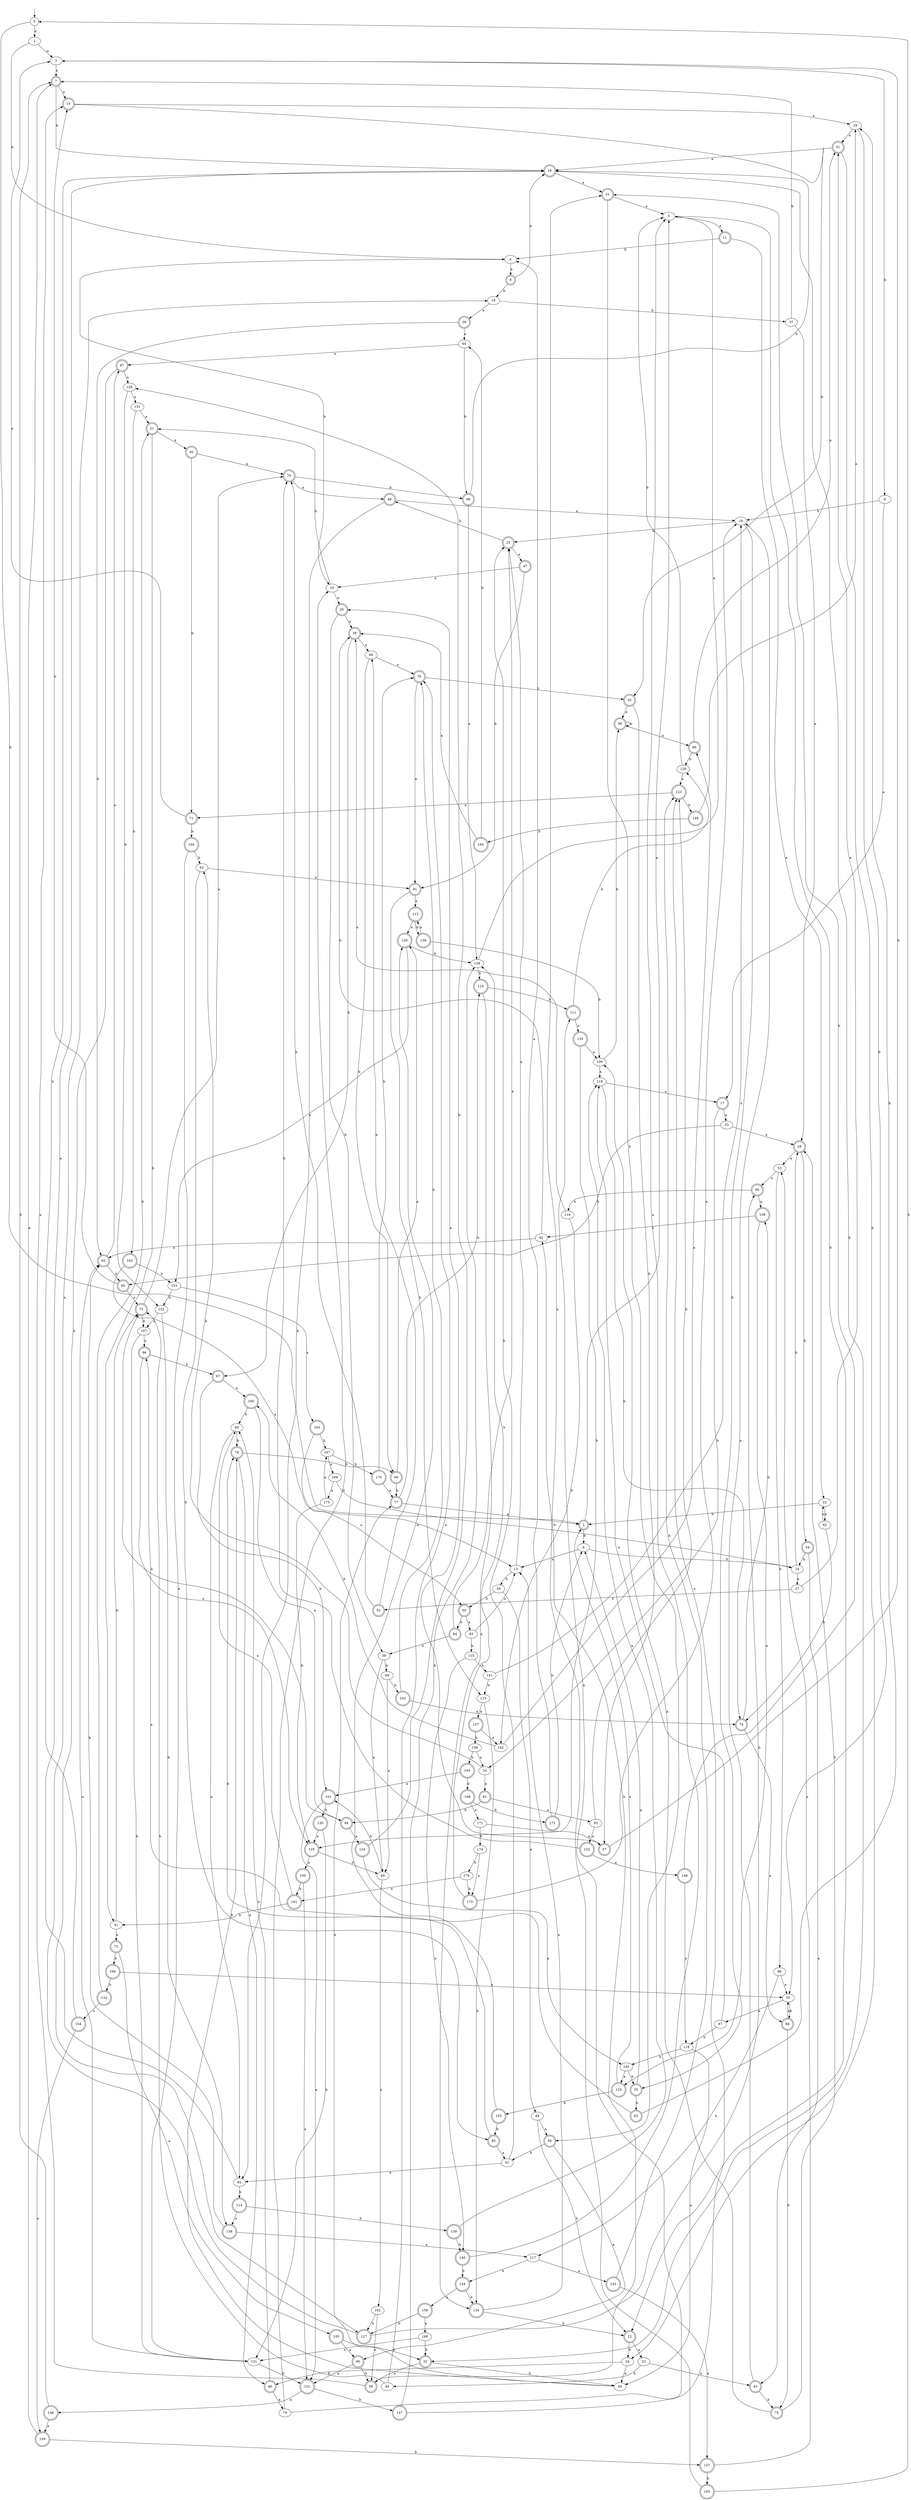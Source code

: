 digraph RandomDFA {
  __start0 [label="", shape=none];
  __start0 -> 0 [label=""];
  0 [shape=circle]
  0 -> 1 [label="a"]
  0 -> 2 [label="b"]
  1
  1 -> 3 [label="a"]
  1 -> 4 [label="b"]
  2 [shape=doublecircle]
  2 -> 5 [label="a"]
  2 -> 6 [label="b"]
  3
  3 -> 7 [label="a"]
  3 -> 8 [label="b"]
  4
  4 -> 9 [label="a"]
  4 -> 10 [label="b"]
  5
  5 -> 11 [label="a"]
  5 -> 12 [label="b"]
  6
  6 -> 13 [label="a"]
  6 -> 14 [label="b"]
  7 [shape=doublecircle]
  7 -> 15 [label="a"]
  7 -> 16 [label="b"]
  8
  8 -> 17 [label="a"]
  8 -> 18 [label="b"]
  9 [shape=doublecircle]
  9 -> 16 [label="a"]
  9 -> 19 [label="b"]
  10
  10 -> 20 [label="a"]
  10 -> 21 [label="b"]
  11 [shape=doublecircle]
  11 -> 22 [label="a"]
  11 -> 4 [label="b"]
  12 [shape=doublecircle]
  12 -> 23 [label="a"]
  12 -> 24 [label="b"]
  13
  13 -> 25 [label="a"]
  13 -> 26 [label="b"]
  14
  14 -> 27 [label="a"]
  14 -> 28 [label="b"]
  15 [shape=doublecircle]
  15 -> 29 [label="a"]
  15 -> 30 [label="b"]
  16 [shape=doublecircle]
  16 -> 31 [label="a"]
  16 -> 32 [label="b"]
  17 [shape=doublecircle]
  17 -> 33 [label="a"]
  17 -> 34 [label="b"]
  18
  18 -> 25 [label="a"]
  18 -> 35 [label="b"]
  19
  19 -> 36 [label="a"]
  19 -> 37 [label="b"]
  20 [shape=doublecircle]
  20 -> 38 [label="a"]
  20 -> 39 [label="b"]
  21 [shape=doublecircle]
  21 -> 40 [label="a"]
  21 -> 41 [label="b"]
  22
  22 -> 42 [label="a"]
  22 -> 2 [label="b"]
  23
  23 -> 43 [label="a"]
  23 -> 44 [label="b"]
  24
  24 -> 45 [label="a"]
  24 -> 46 [label="b"]
  25 [shape=doublecircle]
  25 -> 47 [label="a"]
  25 -> 48 [label="b"]
  26
  26 -> 49 [label="a"]
  26 -> 50 [label="b"]
  27
  27 -> 51 [label="a"]
  27 -> 52 [label="b"]
  28 [shape=doublecircle]
  28 -> 53 [label="a"]
  28 -> 54 [label="b"]
  29
  29 -> 51 [label="a"]
  29 -> 55 [label="b"]
  30 [shape=doublecircle]
  30 -> 56 [label="a"]
  30 -> 57 [label="b"]
  31 [shape=doublecircle]
  31 -> 5 [label="a"]
  31 -> 58 [label="b"]
  32 [shape=doublecircle]
  32 -> 59 [label="a"]
  32 -> 45 [label="b"]
  33
  33 -> 28 [label="a"]
  33 -> 60 [label="b"]
  34
  34 -> 61 [label="a"]
  34 -> 62 [label="b"]
  35 [shape=doublecircle]
  35 -> 6 [label="a"]
  35 -> 63 [label="b"]
  36 [shape=doublecircle]
  36 -> 64 [label="a"]
  36 -> 65 [label="b"]
  37
  37 -> 28 [label="a"]
  37 -> 7 [label="b"]
  38 [shape=doublecircle]
  38 -> 66 [label="a"]
  38 -> 67 [label="b"]
  39
  39 -> 68 [label="a"]
  39 -> 69 [label="b"]
  40 [shape=doublecircle]
  40 -> 70 [label="a"]
  40 -> 71 [label="b"]
  41
  41 -> 72 [label="a"]
  41 -> 73 [label="b"]
  42
  42 -> 22 [label="a"]
  42 -> 74 [label="b"]
  43 [shape=doublecircle]
  43 -> 18 [label="a"]
  43 -> 75 [label="b"]
  44
  44 -> 76 [label="a"]
  44 -> 73 [label="b"]
  45
  45 -> 77 [label="a"]
  45 -> 78 [label="b"]
  46 [shape=doublecircle]
  46 -> 79 [label="a"]
  46 -> 80 [label="b"]
  47 [shape=doublecircle]
  47 -> 10 [label="a"]
  47 -> 81 [label="b"]
  48 [shape=doublecircle]
  48 -> 18 [label="a"]
  48 -> 82 [label="b"]
  49
  49 -> 58 [label="a"]
  49 -> 12 [label="b"]
  50 [shape=doublecircle]
  50 -> 83 [label="a"]
  50 -> 84 [label="b"]
  51 [shape=doublecircle]
  51 -> 16 [label="a"]
  51 -> 24 [label="b"]
  52 [shape=doublecircle]
  52 -> 66 [label="a"]
  52 -> 70 [label="b"]
  53
  53 -> 85 [label="a"]
  53 -> 86 [label="b"]
  54 [shape=doublecircle]
  54 -> 43 [label="a"]
  54 -> 14 [label="b"]
  55
  55 -> 87 [label="a"]
  55 -> 88 [label="b"]
  56 [shape=doublecircle]
  56 -> 89 [label="a"]
  56 -> 56 [label="b"]
  57 [shape=doublecircle]
  57 -> 20 [label="a"]
  57 -> 3 [label="b"]
  58 [shape=doublecircle]
  58 -> 90 [label="a"]
  58 -> 91 [label="b"]
  59 [shape=doublecircle]
  59 -> 15 [label="a"]
  59 -> 92 [label="b"]
  60 [shape=doublecircle]
  60 -> 73 [label="a"]
  60 -> 15 [label="b"]
  61 [shape=doublecircle]
  61 -> 93 [label="a"]
  61 -> 94 [label="b"]
  62
  62 -> 81 [label="a"]
  62 -> 95 [label="b"]
  63 [shape=doublecircle]
  63 -> 96 [label="a"]
  63 -> 29 [label="b"]
  64
  64 -> 97 [label="a"]
  64 -> 98 [label="b"]
  65 [shape=doublecircle]
  65 -> 97 [label="a"]
  65 -> 60 [label="b"]
  66
  66 -> 76 [label="a"]
  66 -> 99 [label="b"]
  67 [shape=doublecircle]
  67 -> 100 [label="a"]
  67 -> 101 [label="b"]
  68
  68 -> 102 [label="a"]
  68 -> 101 [label="b"]
  69
  69 -> 68 [label="a"]
  69 -> 103 [label="b"]
  70 [shape=doublecircle]
  70 -> 48 [label="a"]
  70 -> 98 [label="b"]
  71 [shape=doublecircle]
  71 -> 3 [label="a"]
  71 -> 104 [label="b"]
  72 [shape=doublecircle]
  72 -> 105 [label="a"]
  72 -> 106 [label="b"]
  73 [shape=doublecircle]
  73 -> 70 [label="a"]
  73 -> 107 [label="b"]
  74 [shape=doublecircle]
  74 -> 88 [label="a"]
  74 -> 108 [label="b"]
  75 [shape=doublecircle]
  75 -> 109 [label="a"]
  75 -> 28 [label="b"]
  76 [shape=doublecircle]
  76 -> 81 [label="a"]
  76 -> 30 [label="b"]
  77 [shape=doublecircle]
  77 -> 2 [label="a"]
  77 -> 110 [label="b"]
  78 [shape=doublecircle]
  78 -> 46 [label="a"]
  78 -> 99 [label="b"]
  79
  79 -> 111 [label="a"]
  79 -> 10 [label="b"]
  80
  80 -> 82 [label="a"]
  80 -> 78 [label="b"]
  81 [shape=doublecircle]
  81 -> 112 [label="a"]
  81 -> 113 [label="b"]
  82
  82 -> 16 [label="a"]
  82 -> 114 [label="b"]
  83
  83 -> 13 [label="a"]
  83 -> 115 [label="b"]
  84 [shape=doublecircle]
  84 -> 25 [label="a"]
  84 -> 39 [label="b"]
  85 [shape=doublecircle]
  85 -> 108 [label="a"]
  85 -> 116 [label="b"]
  86
  86 -> 55 [label="a"]
  86 -> 117 [label="b"]
  87
  87 -> 118 [label="a"]
  87 -> 119 [label="b"]
  88 [shape=doublecircle]
  88 -> 55 [label="a"]
  88 -> 75 [label="b"]
  89 [shape=doublecircle]
  89 -> 51 [label="a"]
  89 -> 120 [label="b"]
  90 [shape=doublecircle]
  90 -> 121 [label="a"]
  90 -> 59 [label="b"]
  91
  91 -> 82 [label="a"]
  91 -> 25 [label="b"]
  92
  92 -> 65 [label="a"]
  92 -> 38 [label="b"]
  93
  93 -> 122 [label="a"]
  93 -> 123 [label="b"]
  94 [shape=doublecircle]
  94 -> 124 [label="a"]
  94 -> 73 [label="b"]
  95 [shape=doublecircle]
  95 -> 91 [label="a"]
  95 -> 78 [label="b"]
  96 [shape=doublecircle]
  96 -> 125 [label="a"]
  96 -> 67 [label="b"]
  97 [shape=doublecircle]
  97 -> 126 [label="a"]
  97 -> 127 [label="b"]
  98 [shape=doublecircle]
  98 -> 128 [label="a"]
  98 -> 16 [label="b"]
  99 [shape=doublecircle]
  99 -> 129 [label="a"]
  99 -> 77 [label="b"]
  100 [shape=doublecircle]
  100 -> 94 [label="a"]
  100 -> 80 [label="b"]
  101 [shape=doublecircle]
  101 -> 121 [label="a"]
  101 -> 130 [label="b"]
  102
  102 -> 59 [label="a"]
  102 -> 127 [label="b"]
  103 [shape=doublecircle]
  103 -> 74 [label="a"]
  103 -> 76 [label="b"]
  104 [shape=doublecircle]
  104 -> 131 [label="a"]
  104 -> 62 [label="b"]
  105 [shape=doublecircle]
  105 -> 90 [label="a"]
  105 -> 32 [label="b"]
  106 [shape=doublecircle]
  106 -> 55 [label="a"]
  106 -> 132 [label="b"]
  107
  107 -> 96 [label="a"]
  107 -> 131 [label="b"]
  108 [shape=doublecircle]
  108 -> 133 [label="a"]
  108 -> 92 [label="b"]
  109
  109 -> 118 [label="a"]
  109 -> 56 [label="b"]
  110 [shape=doublecircle]
  110 -> 134 [label="a"]
  110 -> 111 [label="b"]
  111 [shape=doublecircle]
  111 -> 135 [label="a"]
  111 -> 120 [label="b"]
  112 [shape=doublecircle]
  112 -> 129 [label="a"]
  112 -> 136 [label="b"]
  113
  113 -> 137 [label="a"]
  113 -> 134 [label="b"]
  114 [shape=doublecircle]
  114 -> 138 [label="a"]
  114 -> 139 [label="b"]
  115
  115 -> 140 [label="a"]
  115 -> 141 [label="b"]
  116
  116 -> 38 [label="a"]
  116 -> 142 [label="b"]
  117
  117 -> 143 [label="a"]
  117 -> 144 [label="b"]
  118
  118 -> 17 [label="a"]
  118 -> 74 [label="b"]
  119
  119 -> 45 [label="a"]
  119 -> 145 [label="b"]
  120
  120 -> 123 [label="a"]
  120 -> 5 [label="b"]
  121 [shape=doublecircle]
  121 -> 146 [label="a"]
  121 -> 147 [label="b"]
  122 [shape=doublecircle]
  122 -> 148 [label="a"]
  122 -> 70 [label="b"]
  123 [shape=doublecircle]
  123 -> 71 [label="a"]
  123 -> 149 [label="b"]
  124 [shape=doublecircle]
  124 -> 145 [label="a"]
  124 -> 126 [label="b"]
  125 [shape=doublecircle]
  125 -> 150 [label="a"]
  125 -> 68 [label="b"]
  126
  126 -> 151 [label="a"]
  126 -> 152 [label="b"]
  127 [shape=doublecircle]
  127 -> 19 [label="a"]
  127 -> 85 [label="b"]
  128
  128 -> 5 [label="a"]
  128 -> 110 [label="b"]
  129 [shape=doublecircle]
  129 -> 153 [label="a"]
  129 -> 128 [label="b"]
  130 [shape=doublecircle]
  130 -> 125 [label="a"]
  130 -> 131 [label="b"]
  131
  131 -> 65 [label="a"]
  131 -> 121 [label="b"]
  132 [shape=doublecircle]
  132 -> 154 [label="a"]
  132 -> 21 [label="b"]
  133 [shape=doublecircle]
  133 -> 2 [label="a"]
  133 -> 155 [label="b"]
  134 [shape=doublecircle]
  134 -> 13 [label="a"]
  134 -> 12 [label="b"]
  135 [shape=doublecircle]
  135 -> 109 [label="a"]
  135 -> 125 [label="b"]
  136 [shape=doublecircle]
  136 -> 112 [label="a"]
  136 -> 109 [label="b"]
  137 [shape=doublecircle]
  137 -> 142 [label="a"]
  137 -> 156 [label="b"]
  138 [shape=doublecircle]
  138 -> 117 [label="a"]
  138 -> 65 [label="b"]
  139 [shape=doublecircle]
  139 -> 118 [label="a"]
  139 -> 140 [label="b"]
  140 [shape=doublecircle]
  140 -> 5 [label="a"]
  140 -> 144 [label="b"]
  141
  141 -> 18 [label="a"]
  141 -> 113 [label="b"]
  142
  142 -> 89 [label="a"]
  142 -> 100 [label="b"]
  143 [shape=doublecircle]
  143 -> 157 [label="a"]
  143 -> 123 [label="b"]
  144 [shape=doublecircle]
  144 -> 158 [label="a"]
  144 -> 134 [label="b"]
  145
  145 -> 133 [label="a"]
  145 -> 35 [label="b"]
  146 [shape=doublecircle]
  146 -> 159 [label="a"]
  146 -> 7 [label="b"]
  147 [shape=doublecircle]
  147 -> 123 [label="a"]
  147 -> 128 [label="b"]
  148 [shape=doublecircle]
  148 -> 119 [label="a"]
  148 -> 31 [label="b"]
  149 [shape=doublecircle]
  149 -> 29 [label="a"]
  149 -> 160 [label="b"]
  150 [shape=doublecircle]
  150 -> 121 [label="a"]
  150 -> 161 [label="b"]
  151
  151 -> 21 [label="a"]
  151 -> 162 [label="b"]
  152
  152 -> 107 [label="a"]
  152 -> 138 [label="b"]
  153
  153 -> 163 [label="a"]
  153 -> 152 [label="b"]
  154 [shape=doublecircle]
  154 -> 159 [label="a"]
  154 -> 16 [label="b"]
  155 [shape=doublecircle]
  155 -> 129 [label="a"]
  155 -> 95 [label="b"]
  156
  156 -> 34 [label="a"]
  156 -> 164 [label="b"]
  157 [shape=doublecircle]
  157 -> 53 [label="a"]
  157 -> 165 [label="b"]
  158 [shape=doublecircle]
  158 -> 166 [label="a"]
  158 -> 127 [label="b"]
  159 [shape=doublecircle]
  159 -> 7 [label="a"]
  159 -> 157 [label="b"]
  160 [shape=doublecircle]
  160 -> 38 [label="a"]
  160 -> 64 [label="b"]
  161 [shape=doublecircle]
  161 -> 80 [label="a"]
  161 -> 41 [label="b"]
  162 [shape=doublecircle]
  162 -> 13 [label="a"]
  162 -> 153 [label="b"]
  163 [shape=doublecircle]
  163 -> 50 [label="a"]
  163 -> 167 [label="b"]
  164 [shape=doublecircle]
  164 -> 101 [label="a"]
  164 -> 168 [label="b"]
  165 [shape=doublecircle]
  165 -> 31 [label="a"]
  165 -> 0 [label="b"]
  166
  166 -> 131 [label="a"]
  166 -> 32 [label="b"]
  167
  167 -> 169 [label="a"]
  167 -> 170 [label="b"]
  168 [shape=doublecircle]
  168 -> 171 [label="a"]
  168 -> 172 [label="b"]
  169
  169 -> 173 [label="a"]
  169 -> 14 [label="b"]
  170 [shape=doublecircle]
  170 -> 77 [label="a"]
  170 -> 76 [label="b"]
  171
  171 -> 57 [label="a"]
  171 -> 174 [label="b"]
  172 [shape=doublecircle]
  172 -> 4 [label="a"]
  172 -> 6 [label="b"]
  173
  173 -> 167 [label="a"]
  173 -> 125 [label="b"]
  174
  174 -> 175 [label="a"]
  174 -> 176 [label="b"]
  175 [shape=doublecircle]
  175 -> 18 [label="a"]
  175 -> 128 [label="b"]
  176
  176 -> 161 [label="a"]
  176 -> 175 [label="b"]
}
